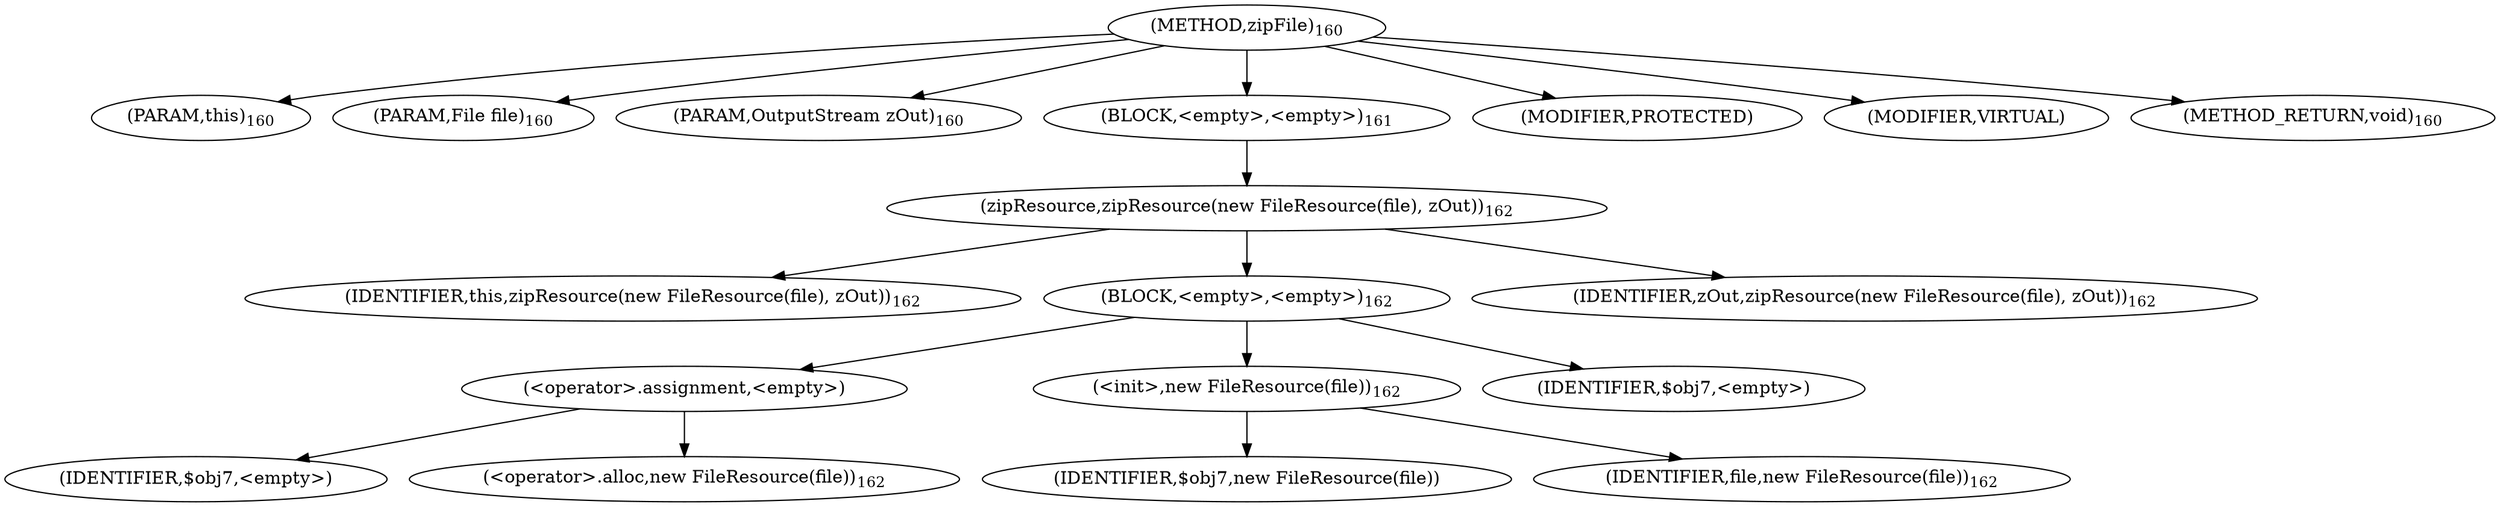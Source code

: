 digraph "zipFile" {  
"313" [label = <(METHOD,zipFile)<SUB>160</SUB>> ]
"27" [label = <(PARAM,this)<SUB>160</SUB>> ]
"314" [label = <(PARAM,File file)<SUB>160</SUB>> ]
"315" [label = <(PARAM,OutputStream zOut)<SUB>160</SUB>> ]
"316" [label = <(BLOCK,&lt;empty&gt;,&lt;empty&gt;)<SUB>161</SUB>> ]
"317" [label = <(zipResource,zipResource(new FileResource(file), zOut))<SUB>162</SUB>> ]
"26" [label = <(IDENTIFIER,this,zipResource(new FileResource(file), zOut))<SUB>162</SUB>> ]
"318" [label = <(BLOCK,&lt;empty&gt;,&lt;empty&gt;)<SUB>162</SUB>> ]
"319" [label = <(&lt;operator&gt;.assignment,&lt;empty&gt;)> ]
"320" [label = <(IDENTIFIER,$obj7,&lt;empty&gt;)> ]
"321" [label = <(&lt;operator&gt;.alloc,new FileResource(file))<SUB>162</SUB>> ]
"322" [label = <(&lt;init&gt;,new FileResource(file))<SUB>162</SUB>> ]
"323" [label = <(IDENTIFIER,$obj7,new FileResource(file))> ]
"324" [label = <(IDENTIFIER,file,new FileResource(file))<SUB>162</SUB>> ]
"325" [label = <(IDENTIFIER,$obj7,&lt;empty&gt;)> ]
"326" [label = <(IDENTIFIER,zOut,zipResource(new FileResource(file), zOut))<SUB>162</SUB>> ]
"327" [label = <(MODIFIER,PROTECTED)> ]
"328" [label = <(MODIFIER,VIRTUAL)> ]
"329" [label = <(METHOD_RETURN,void)<SUB>160</SUB>> ]
  "313" -> "27" 
  "313" -> "314" 
  "313" -> "315" 
  "313" -> "316" 
  "313" -> "327" 
  "313" -> "328" 
  "313" -> "329" 
  "316" -> "317" 
  "317" -> "26" 
  "317" -> "318" 
  "317" -> "326" 
  "318" -> "319" 
  "318" -> "322" 
  "318" -> "325" 
  "319" -> "320" 
  "319" -> "321" 
  "322" -> "323" 
  "322" -> "324" 
}
